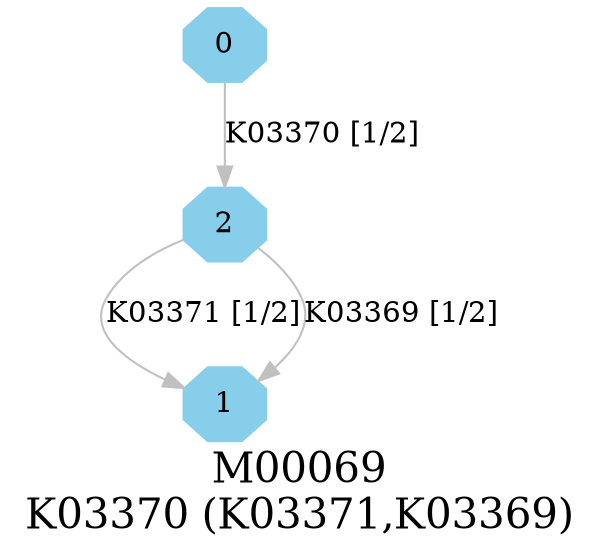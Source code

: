 digraph G {
graph [label="M00069
K03370 (K03371,K03369)",fontsize=20];
node [shape=box,style=filled];
edge [len=3,color=grey];
{node [width=.3,height=.3,shape=octagon,style=filled,color=skyblue] 0 1 2 }
0 -> 2 [label="K03370 [1/2]"];
2 -> 1 [label="K03371 [1/2]"];
2 -> 1 [label="K03369 [1/2]"];
}